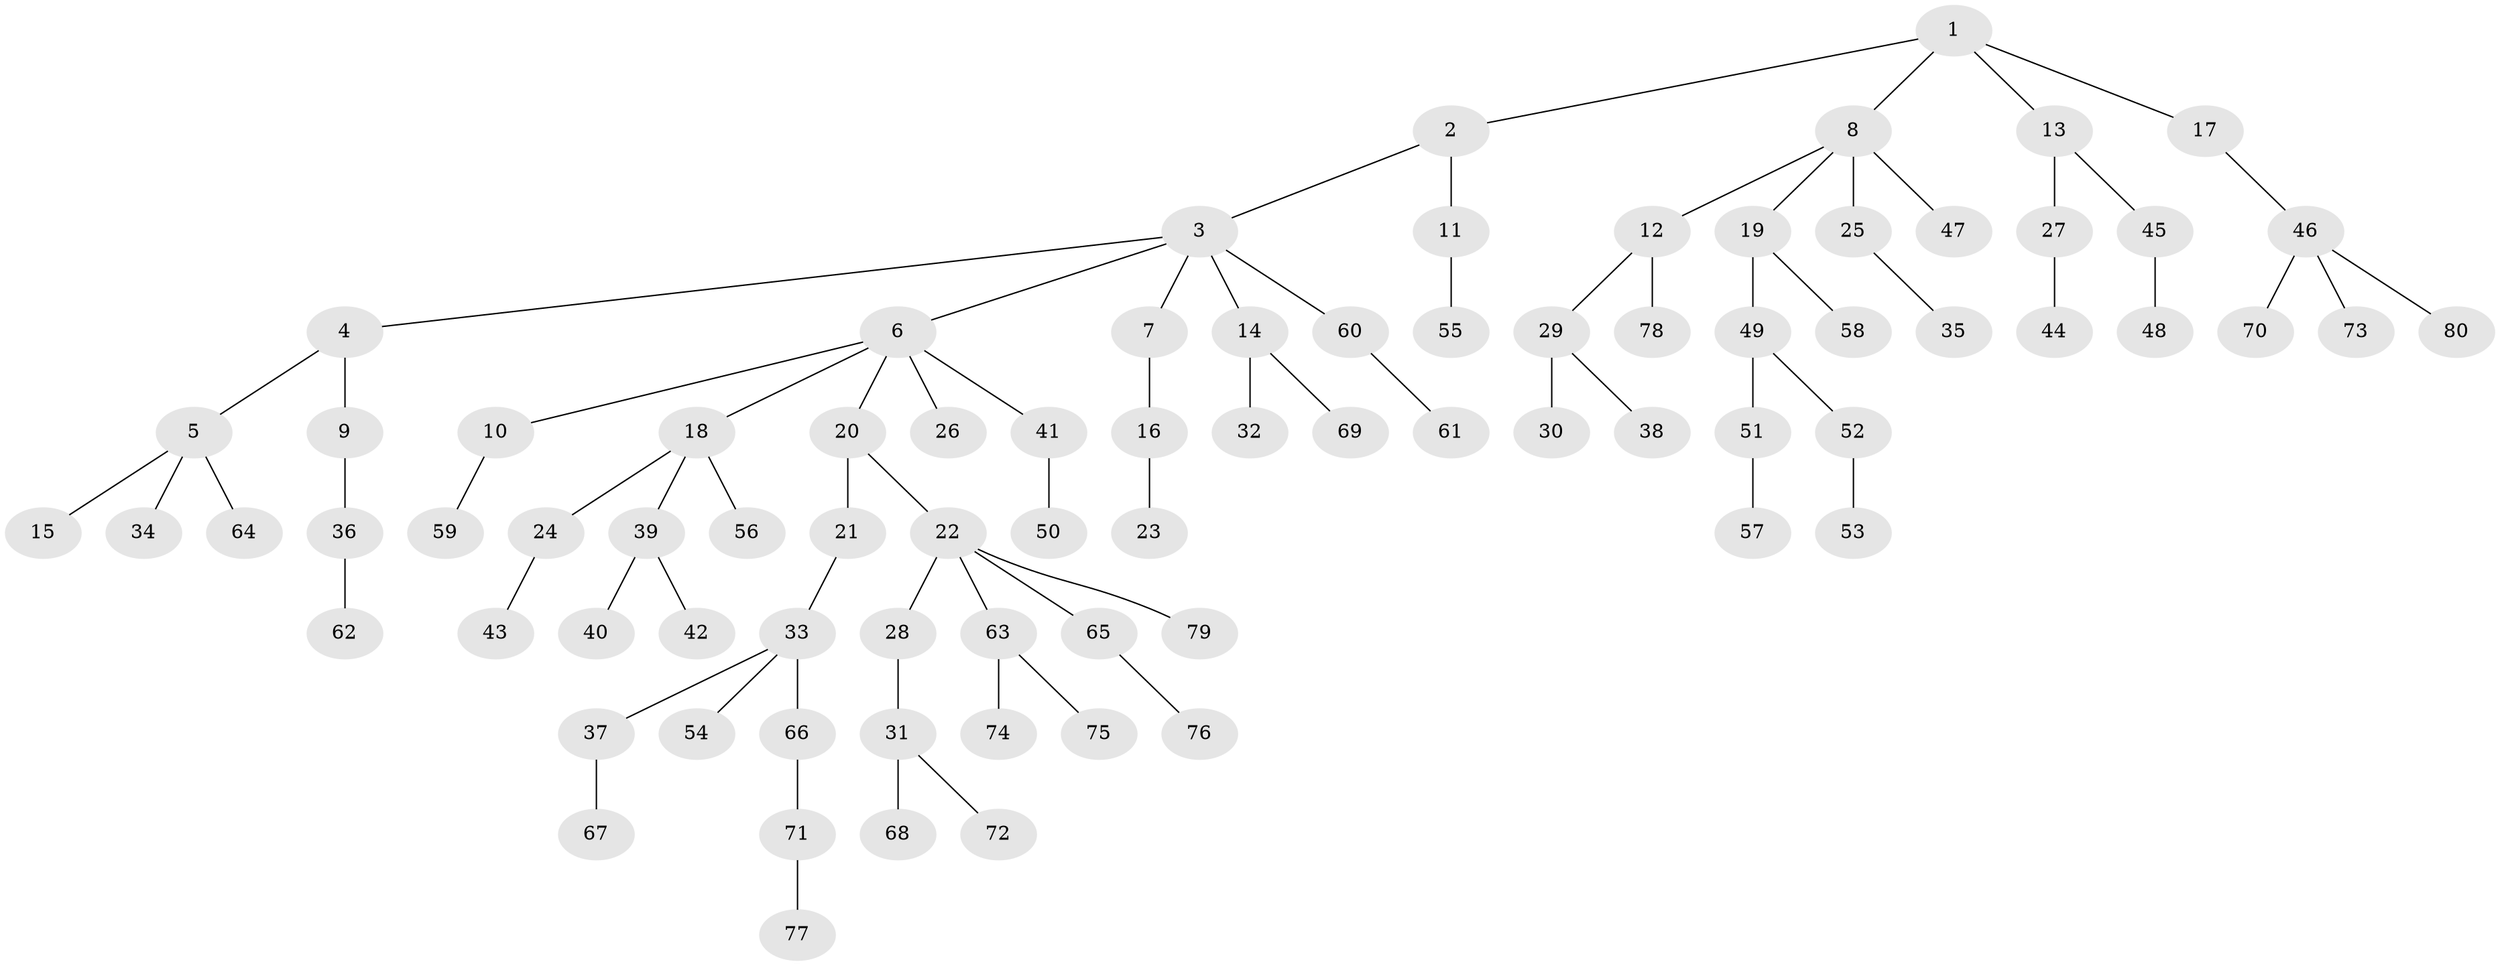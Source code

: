 // Generated by graph-tools (version 1.1) at 2025/53/03/09/25 04:53:48]
// undirected, 80 vertices, 79 edges
graph export_dot {
graph [start="1"]
  node [color=gray90,style=filled];
  1;
  2;
  3;
  4;
  5;
  6;
  7;
  8;
  9;
  10;
  11;
  12;
  13;
  14;
  15;
  16;
  17;
  18;
  19;
  20;
  21;
  22;
  23;
  24;
  25;
  26;
  27;
  28;
  29;
  30;
  31;
  32;
  33;
  34;
  35;
  36;
  37;
  38;
  39;
  40;
  41;
  42;
  43;
  44;
  45;
  46;
  47;
  48;
  49;
  50;
  51;
  52;
  53;
  54;
  55;
  56;
  57;
  58;
  59;
  60;
  61;
  62;
  63;
  64;
  65;
  66;
  67;
  68;
  69;
  70;
  71;
  72;
  73;
  74;
  75;
  76;
  77;
  78;
  79;
  80;
  1 -- 2;
  1 -- 8;
  1 -- 13;
  1 -- 17;
  2 -- 3;
  2 -- 11;
  3 -- 4;
  3 -- 6;
  3 -- 7;
  3 -- 14;
  3 -- 60;
  4 -- 5;
  4 -- 9;
  5 -- 15;
  5 -- 34;
  5 -- 64;
  6 -- 10;
  6 -- 18;
  6 -- 20;
  6 -- 26;
  6 -- 41;
  7 -- 16;
  8 -- 12;
  8 -- 19;
  8 -- 25;
  8 -- 47;
  9 -- 36;
  10 -- 59;
  11 -- 55;
  12 -- 29;
  12 -- 78;
  13 -- 27;
  13 -- 45;
  14 -- 32;
  14 -- 69;
  16 -- 23;
  17 -- 46;
  18 -- 24;
  18 -- 39;
  18 -- 56;
  19 -- 49;
  19 -- 58;
  20 -- 21;
  20 -- 22;
  21 -- 33;
  22 -- 28;
  22 -- 63;
  22 -- 65;
  22 -- 79;
  24 -- 43;
  25 -- 35;
  27 -- 44;
  28 -- 31;
  29 -- 30;
  29 -- 38;
  31 -- 68;
  31 -- 72;
  33 -- 37;
  33 -- 54;
  33 -- 66;
  36 -- 62;
  37 -- 67;
  39 -- 40;
  39 -- 42;
  41 -- 50;
  45 -- 48;
  46 -- 70;
  46 -- 73;
  46 -- 80;
  49 -- 51;
  49 -- 52;
  51 -- 57;
  52 -- 53;
  60 -- 61;
  63 -- 74;
  63 -- 75;
  65 -- 76;
  66 -- 71;
  71 -- 77;
}

